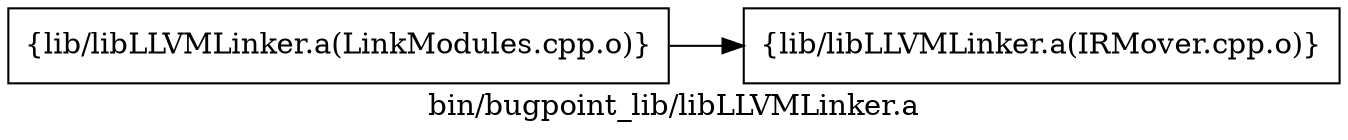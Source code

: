 digraph "bin/bugpoint_lib/libLLVMLinker.a" {
	label="bin/bugpoint_lib/libLLVMLinker.a";
	rankdir=LR;
	{ rank=same; Node0x560f26d02b58;  }

	Node0x560f26d02b58 [shape=record,shape=box,group=0,label="{lib/libLLVMLinker.a(LinkModules.cpp.o)}"];
	Node0x560f26d02b58 -> Node0x560f26d02388;
	Node0x560f26d02388 [shape=record,shape=box,group=0,label="{lib/libLLVMLinker.a(IRMover.cpp.o)}"];
}
